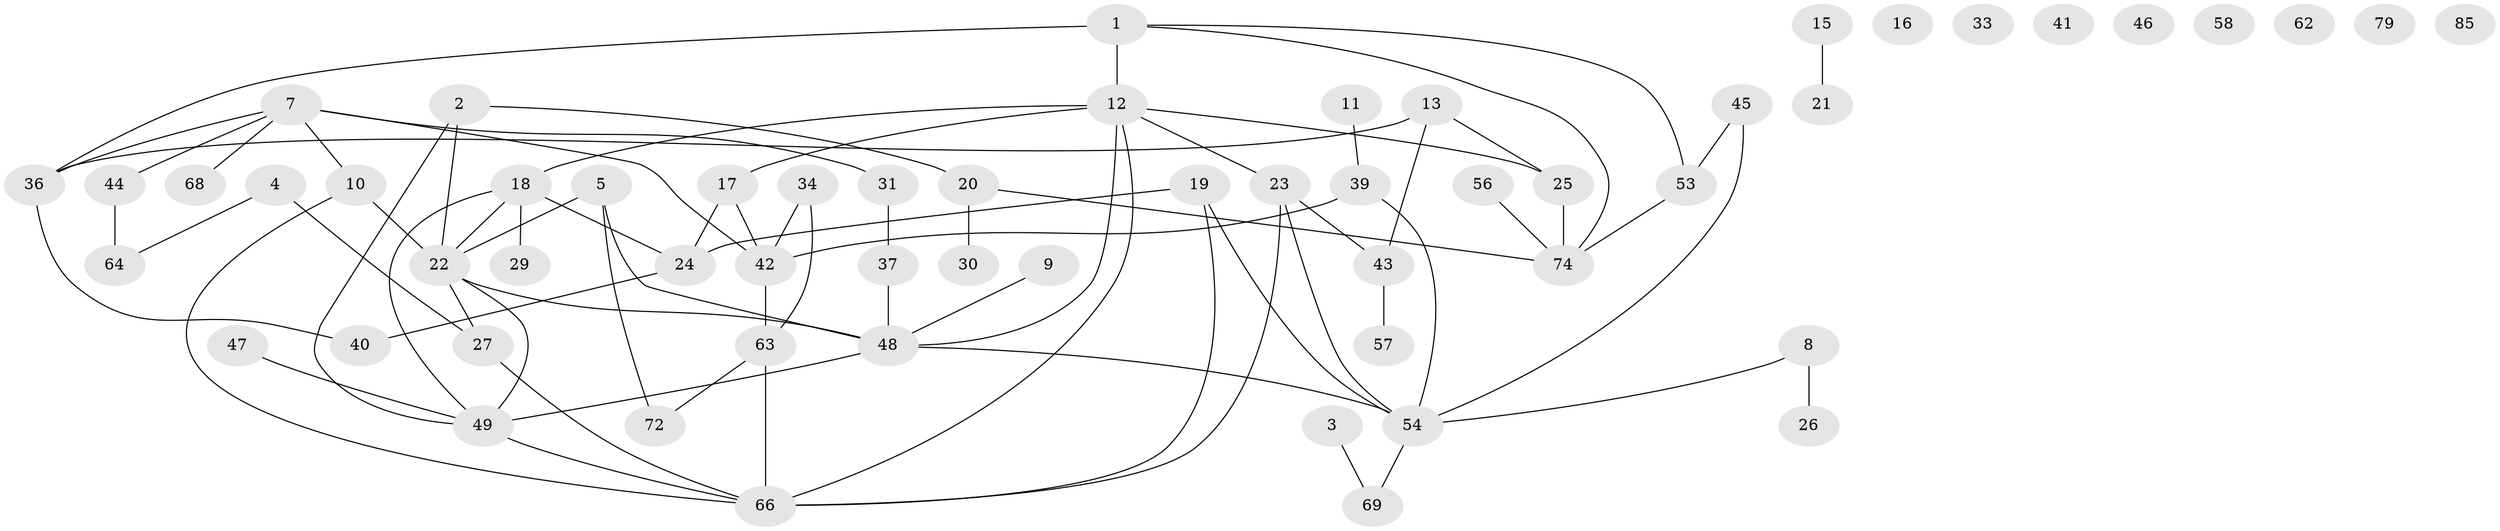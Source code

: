 // Generated by graph-tools (version 1.1) at 2025/23/03/03/25 07:23:28]
// undirected, 58 vertices, 76 edges
graph export_dot {
graph [start="1"]
  node [color=gray90,style=filled];
  1 [super="+59"];
  2;
  3 [super="+6"];
  4;
  5 [super="+38"];
  7 [super="+14"];
  8 [super="+35"];
  9;
  10;
  11;
  12 [super="+51"];
  13;
  15 [super="+80"];
  16;
  17;
  18 [super="+32"];
  19 [super="+77"];
  20 [super="+28"];
  21;
  22 [super="+61"];
  23;
  24 [super="+65"];
  25 [super="+86"];
  26;
  27 [super="+67"];
  29;
  30;
  31 [super="+70"];
  33 [super="+60"];
  34;
  36 [super="+71"];
  37 [super="+81"];
  39 [super="+84"];
  40 [super="+73"];
  41;
  42 [super="+78"];
  43 [super="+52"];
  44;
  45 [super="+50"];
  46;
  47;
  48 [super="+87"];
  49 [super="+82"];
  53;
  54 [super="+55"];
  56;
  57;
  58;
  62;
  63;
  64;
  66 [super="+76"];
  68;
  69;
  72 [super="+75"];
  74 [super="+83"];
  79;
  85;
  1 -- 36 [weight=2];
  1 -- 53;
  1 -- 74;
  1 -- 12;
  2 -- 22;
  2 -- 49;
  2 -- 20;
  3 -- 69;
  4 -- 64;
  4 -- 27;
  5 -- 48;
  5 -- 72;
  5 -- 22;
  7 -- 10;
  7 -- 31;
  7 -- 44;
  7 -- 36;
  7 -- 42;
  7 -- 68;
  8 -- 26;
  8 -- 54;
  9 -- 48;
  10 -- 66;
  10 -- 22;
  11 -- 39;
  12 -- 23;
  12 -- 66;
  12 -- 25;
  12 -- 17;
  12 -- 48;
  12 -- 18;
  13 -- 36;
  13 -- 43;
  13 -- 25;
  15 -- 21;
  17 -- 24;
  17 -- 42;
  18 -- 22;
  18 -- 49;
  18 -- 24;
  18 -- 29;
  19 -- 54;
  19 -- 66;
  19 -- 24;
  20 -- 30;
  20 -- 74;
  22 -- 48;
  22 -- 49;
  22 -- 27;
  23 -- 54;
  23 -- 66;
  23 -- 43;
  24 -- 40;
  25 -- 74;
  27 -- 66;
  31 -- 37;
  34 -- 63;
  34 -- 42;
  36 -- 40;
  37 -- 48;
  39 -- 42;
  39 -- 54;
  42 -- 63;
  43 -- 57;
  44 -- 64;
  45 -- 53;
  45 -- 54;
  47 -- 49;
  48 -- 54;
  48 -- 49;
  49 -- 66;
  53 -- 74;
  54 -- 69;
  56 -- 74;
  63 -- 66;
  63 -- 72;
}

